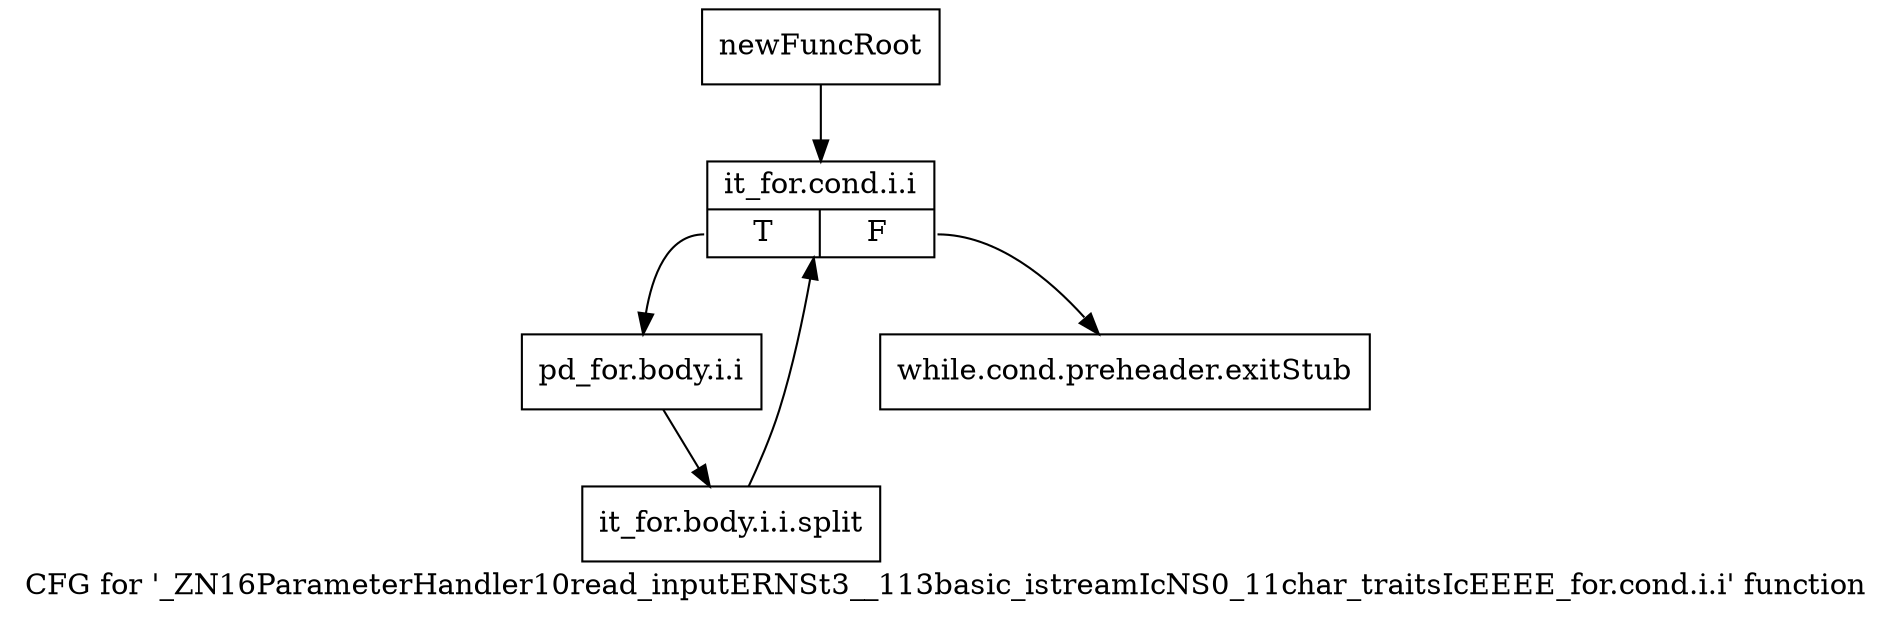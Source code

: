 digraph "CFG for '_ZN16ParameterHandler10read_inputERNSt3__113basic_istreamIcNS0_11char_traitsIcEEEE_for.cond.i.i' function" {
	label="CFG for '_ZN16ParameterHandler10read_inputERNSt3__113basic_istreamIcNS0_11char_traitsIcEEEE_for.cond.i.i' function";

	Node0x956b990 [shape=record,label="{newFuncRoot}"];
	Node0x956b990 -> Node0x956ba30;
	Node0x956b9e0 [shape=record,label="{while.cond.preheader.exitStub}"];
	Node0x956ba30 [shape=record,label="{it_for.cond.i.i|{<s0>T|<s1>F}}"];
	Node0x956ba30:s0 -> Node0x956ba80;
	Node0x956ba30:s1 -> Node0x956b9e0;
	Node0x956ba80 [shape=record,label="{pd_for.body.i.i}"];
	Node0x956ba80 -> Node0xb63c680;
	Node0xb63c680 [shape=record,label="{it_for.body.i.i.split}"];
	Node0xb63c680 -> Node0x956ba30;
}
